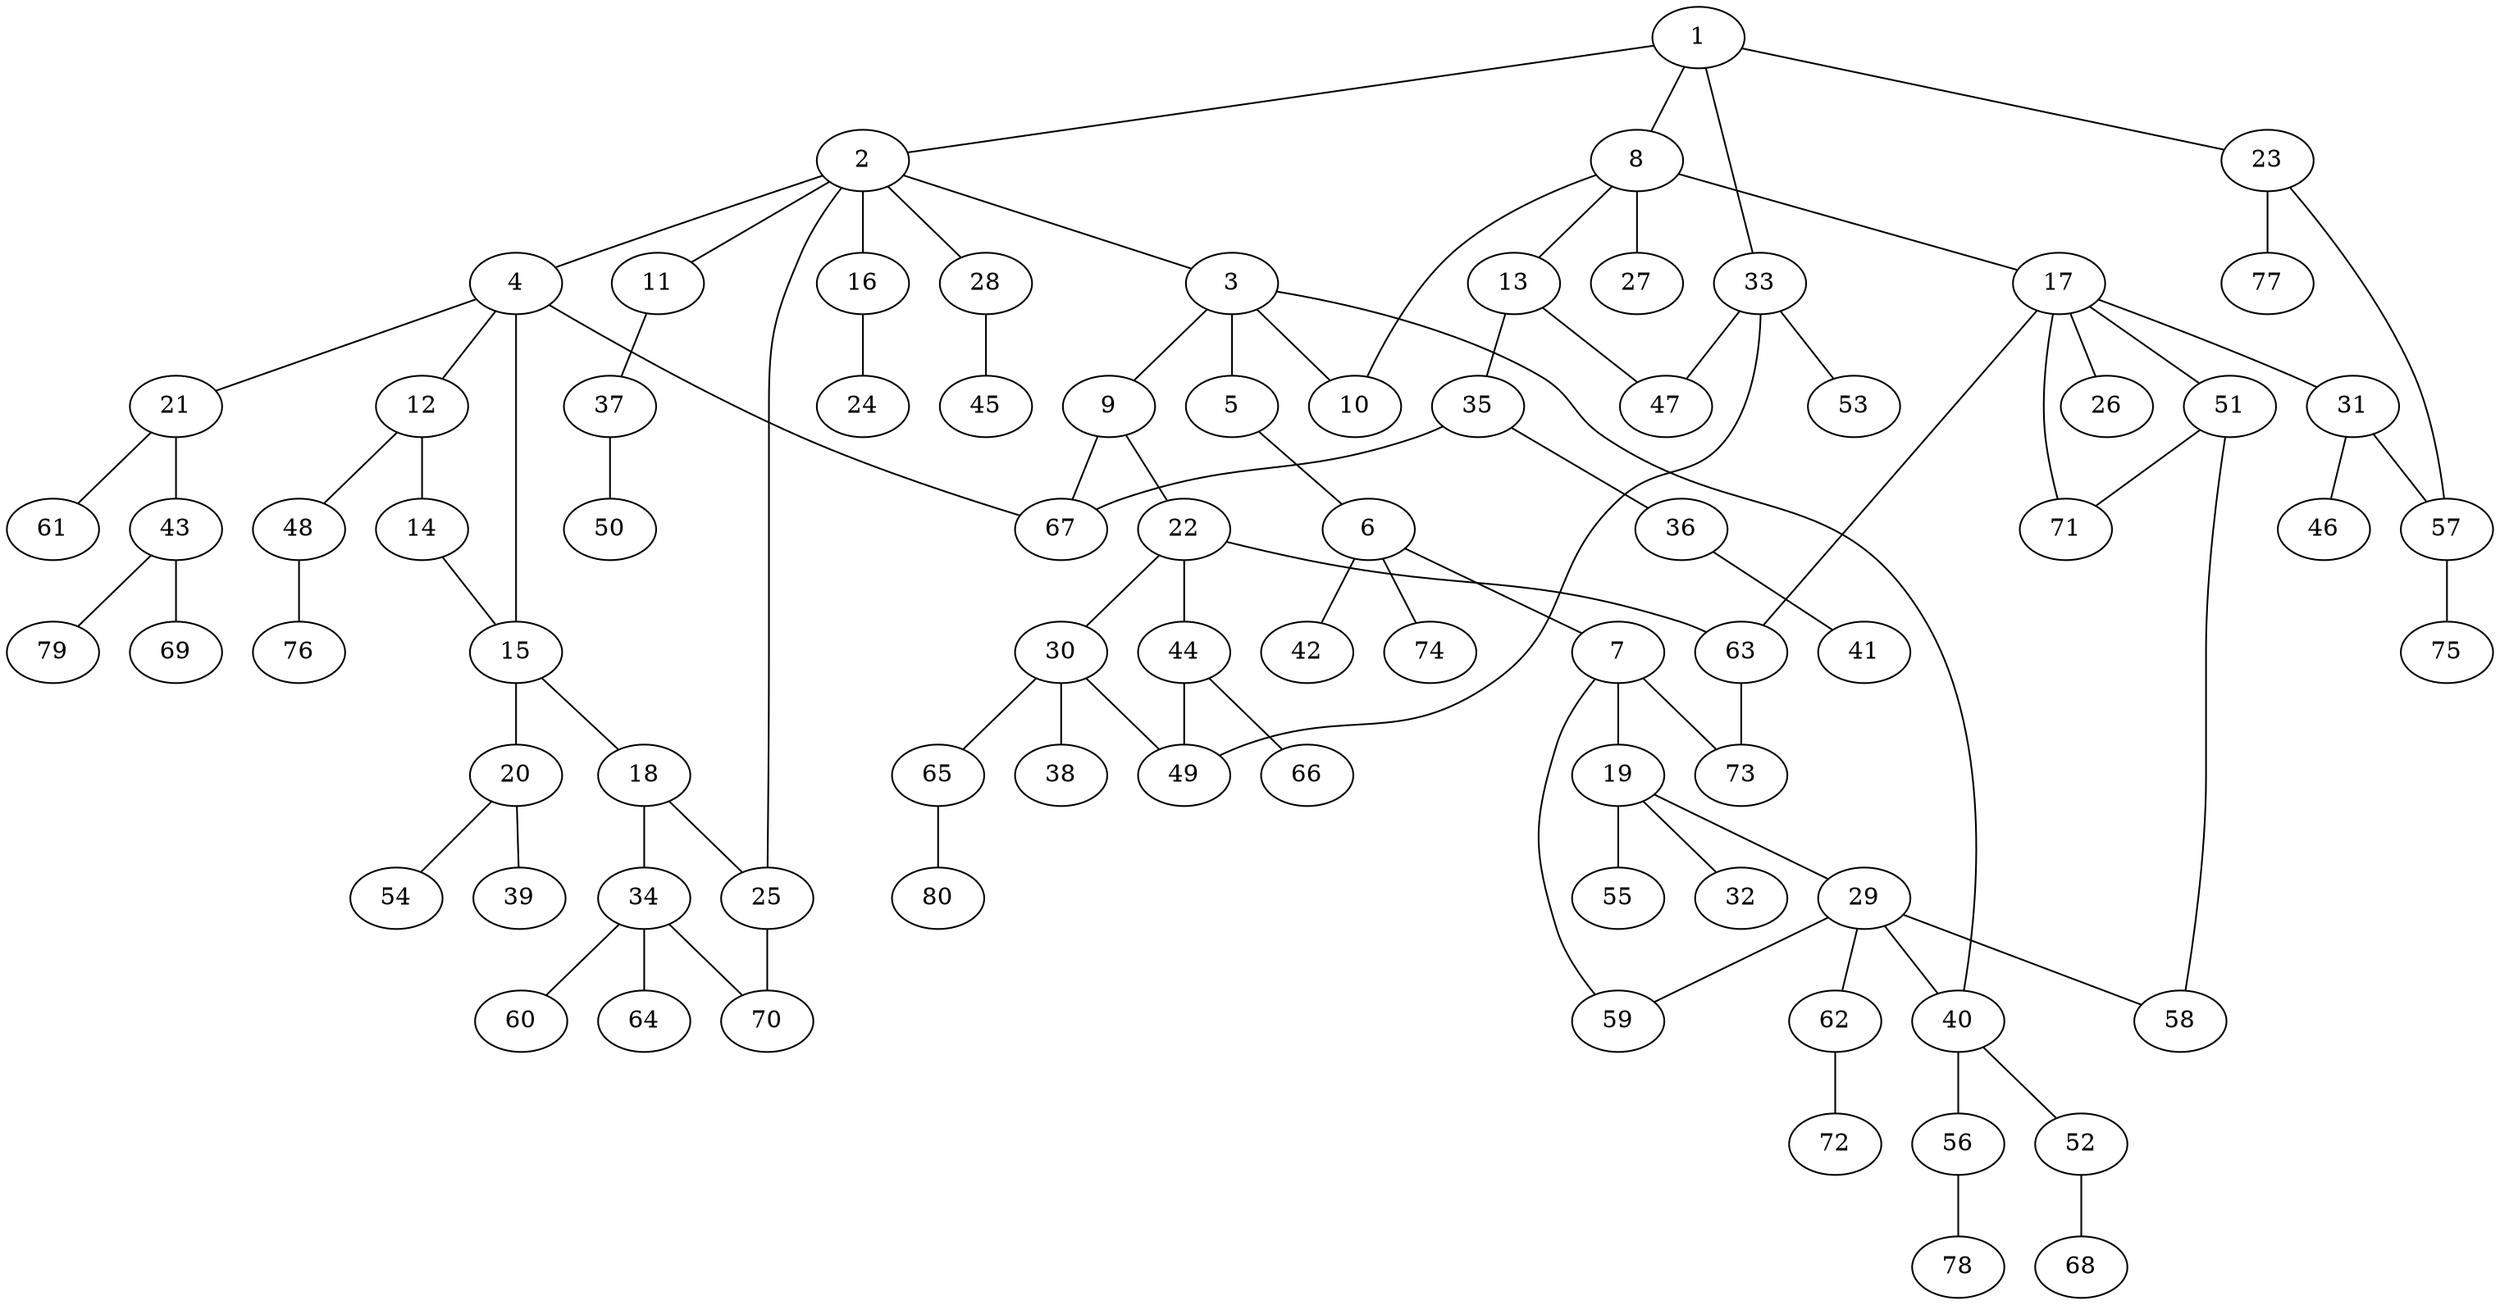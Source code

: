 graph graphname {1--2
1--8
1--23
1--33
2--3
2--4
2--11
2--16
2--25
2--28
3--5
3--9
3--10
3--40
4--12
4--15
4--21
4--67
5--6
6--7
6--42
6--74
7--19
7--59
7--73
8--10
8--13
8--17
8--27
9--22
9--67
11--37
12--14
12--48
13--35
13--47
14--15
15--18
15--20
16--24
17--26
17--31
17--51
17--63
17--71
18--25
18--34
19--29
19--32
19--55
20--39
20--54
21--43
21--61
22--30
22--44
22--63
23--57
23--77
25--70
28--45
29--40
29--58
29--59
29--62
30--38
30--49
30--65
31--46
31--57
33--47
33--49
33--53
34--60
34--64
34--70
35--36
35--67
36--41
37--50
40--52
40--56
43--69
43--79
44--49
44--66
48--76
51--58
51--71
52--68
56--78
57--75
62--72
63--73
65--80
}